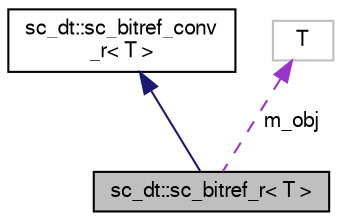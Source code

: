 digraph "sc_dt::sc_bitref_r&lt; T &gt;"
{
  edge [fontname="FreeSans",fontsize="10",labelfontname="FreeSans",labelfontsize="10"];
  node [fontname="FreeSans",fontsize="10",shape=record];
  Node2 [label="sc_dt::sc_bitref_r\< T \>",height=0.2,width=0.4,color="black", fillcolor="grey75", style="filled", fontcolor="black"];
  Node3 -> Node2 [dir="back",color="midnightblue",fontsize="10",style="solid",fontname="FreeSans"];
  Node3 [label="sc_dt::sc_bitref_conv\l_r\< T \>",height=0.2,width=0.4,color="black", fillcolor="white", style="filled",URL="$a01392.html"];
  Node4 -> Node2 [dir="back",color="darkorchid3",fontsize="10",style="dashed",label=" m_obj" ,fontname="FreeSans"];
  Node4 [label="T",height=0.2,width=0.4,color="grey75", fillcolor="white", style="filled"];
}
